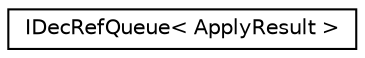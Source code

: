 digraph "Graphical Class Hierarchy"
{
  edge [fontname="Helvetica",fontsize="10",labelfontname="Helvetica",labelfontsize="10"];
  node [fontname="Helvetica",fontsize="10",shape=record];
  rankdir="LR";
  Node1 [label="IDecRefQueue\< ApplyResult \>",height=0.2,width=0.4,color="black", fillcolor="white", style="filled",URL="$classcom_1_1microsoft_1_1z3_1_1_i_dec_ref_queue.html"];
}

